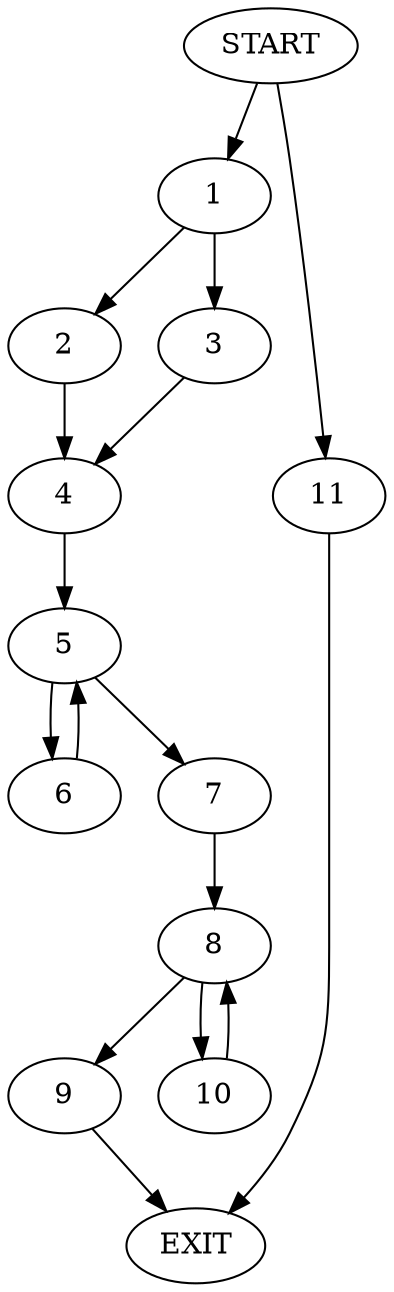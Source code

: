 digraph {
0 [label="START"]
12 [label="EXIT"]
0 -> 1
1 -> 2
1 -> 3
3 -> 4
2 -> 4
4 -> 5
5 -> 6
5 -> 7
6 -> 5
7 -> 8
8 -> 9
8 -> 10
10 -> 8
9 -> 12
0 -> 11
11 -> 12
}
